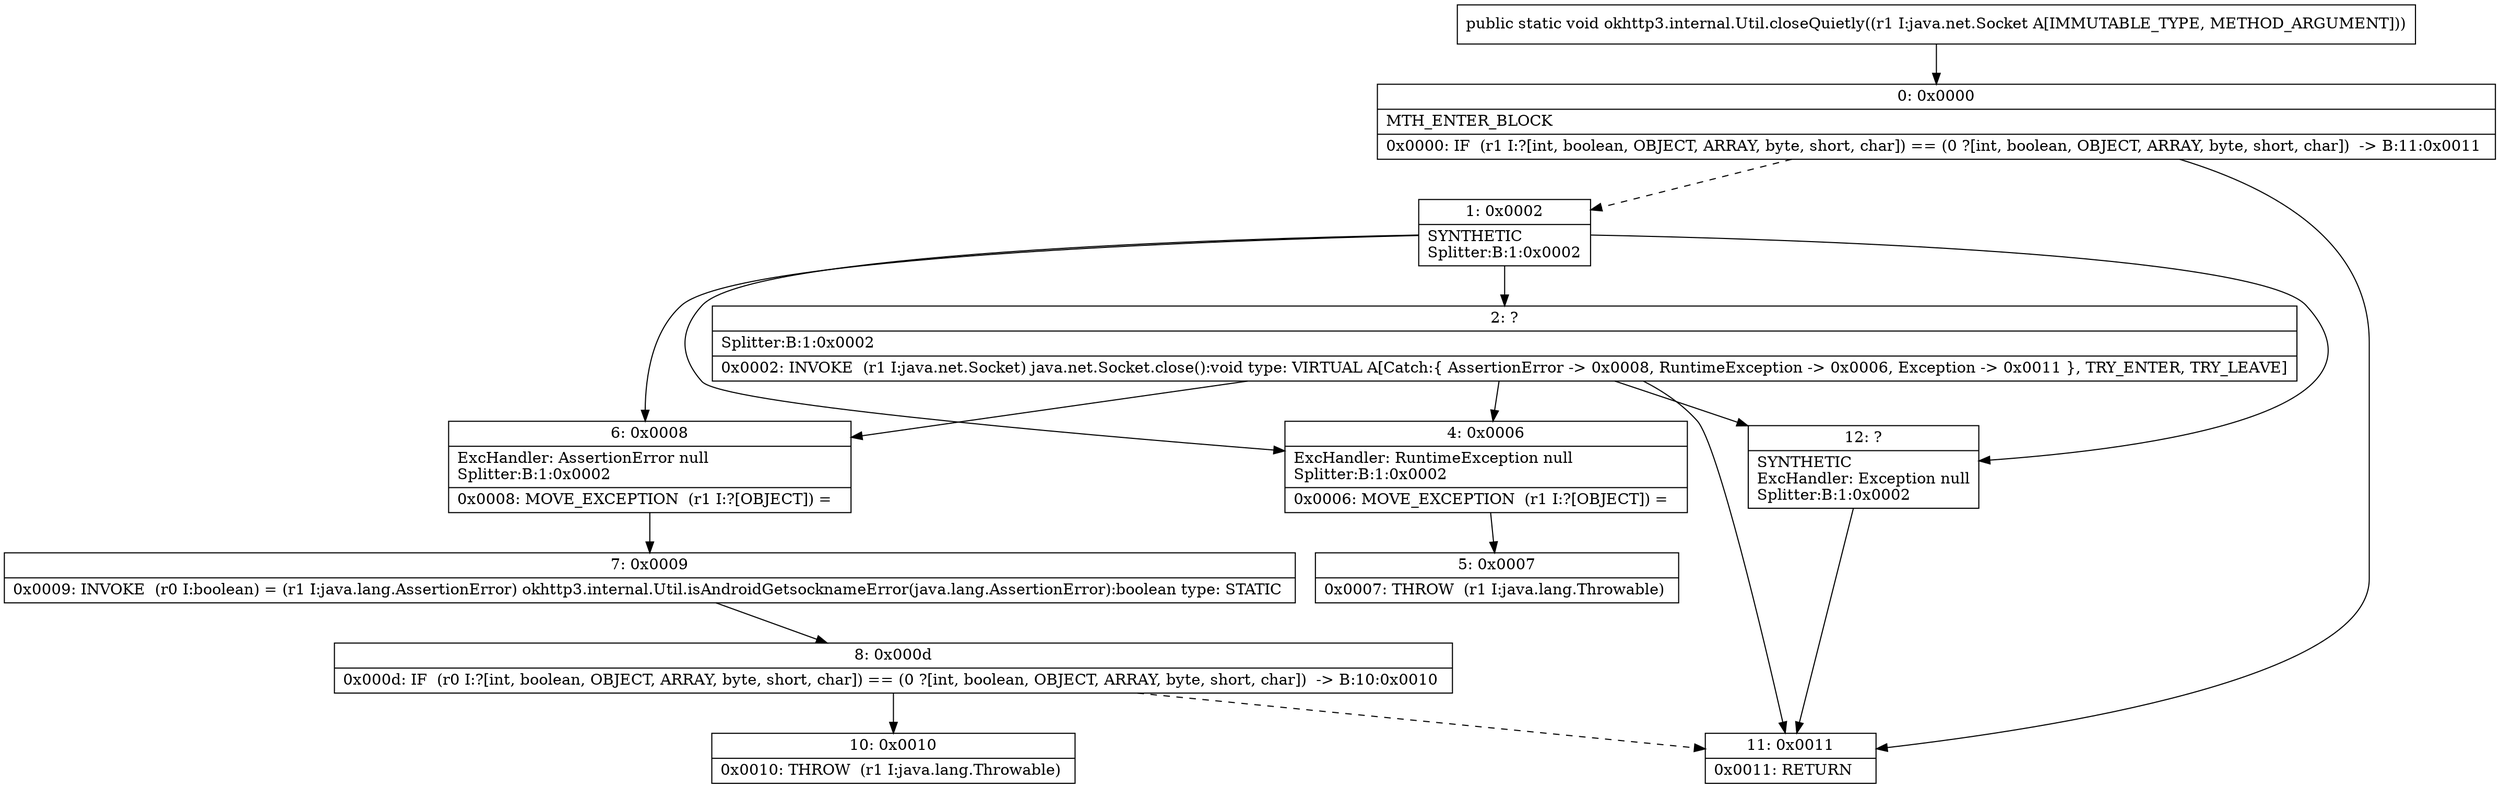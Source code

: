 digraph "CFG forokhttp3.internal.Util.closeQuietly(Ljava\/net\/Socket;)V" {
Node_0 [shape=record,label="{0\:\ 0x0000|MTH_ENTER_BLOCK\l|0x0000: IF  (r1 I:?[int, boolean, OBJECT, ARRAY, byte, short, char]) == (0 ?[int, boolean, OBJECT, ARRAY, byte, short, char])  \-\> B:11:0x0011 \l}"];
Node_1 [shape=record,label="{1\:\ 0x0002|SYNTHETIC\lSplitter:B:1:0x0002\l}"];
Node_2 [shape=record,label="{2\:\ ?|Splitter:B:1:0x0002\l|0x0002: INVOKE  (r1 I:java.net.Socket) java.net.Socket.close():void type: VIRTUAL A[Catch:\{ AssertionError \-\> 0x0008, RuntimeException \-\> 0x0006, Exception \-\> 0x0011 \}, TRY_ENTER, TRY_LEAVE]\l}"];
Node_4 [shape=record,label="{4\:\ 0x0006|ExcHandler: RuntimeException null\lSplitter:B:1:0x0002\l|0x0006: MOVE_EXCEPTION  (r1 I:?[OBJECT]) =  \l}"];
Node_5 [shape=record,label="{5\:\ 0x0007|0x0007: THROW  (r1 I:java.lang.Throwable) \l}"];
Node_6 [shape=record,label="{6\:\ 0x0008|ExcHandler: AssertionError null\lSplitter:B:1:0x0002\l|0x0008: MOVE_EXCEPTION  (r1 I:?[OBJECT]) =  \l}"];
Node_7 [shape=record,label="{7\:\ 0x0009|0x0009: INVOKE  (r0 I:boolean) = (r1 I:java.lang.AssertionError) okhttp3.internal.Util.isAndroidGetsocknameError(java.lang.AssertionError):boolean type: STATIC \l}"];
Node_8 [shape=record,label="{8\:\ 0x000d|0x000d: IF  (r0 I:?[int, boolean, OBJECT, ARRAY, byte, short, char]) == (0 ?[int, boolean, OBJECT, ARRAY, byte, short, char])  \-\> B:10:0x0010 \l}"];
Node_10 [shape=record,label="{10\:\ 0x0010|0x0010: THROW  (r1 I:java.lang.Throwable) \l}"];
Node_11 [shape=record,label="{11\:\ 0x0011|0x0011: RETURN   \l}"];
Node_12 [shape=record,label="{12\:\ ?|SYNTHETIC\lExcHandler: Exception null\lSplitter:B:1:0x0002\l}"];
MethodNode[shape=record,label="{public static void okhttp3.internal.Util.closeQuietly((r1 I:java.net.Socket A[IMMUTABLE_TYPE, METHOD_ARGUMENT])) }"];
MethodNode -> Node_0;
Node_0 -> Node_1[style=dashed];
Node_0 -> Node_11;
Node_1 -> Node_2;
Node_1 -> Node_6;
Node_1 -> Node_4;
Node_1 -> Node_12;
Node_2 -> Node_6;
Node_2 -> Node_4;
Node_2 -> Node_12;
Node_2 -> Node_11;
Node_4 -> Node_5;
Node_6 -> Node_7;
Node_7 -> Node_8;
Node_8 -> Node_10;
Node_8 -> Node_11[style=dashed];
Node_12 -> Node_11;
}

